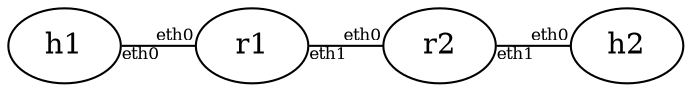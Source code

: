 digraph N {
    rankdir="LR";
    r1 [labelfontsize=12];
    r2 [labelfontsize=12];
    h1 [labelfontsize=12];
    h2 [labelfontsize=12];
    h1 -> r1 [dir=none, taillabel="eth0", headlabel="eth0", labelfontsize=8];
    r1 -> r2 [dir=none, taillabel="eth1", headlabel="eth0", labelfontsize=8];
    r2 -> h2 [dir=none, taillabel="eth1", headlabel="eth0", labelfontsize=8];
}

